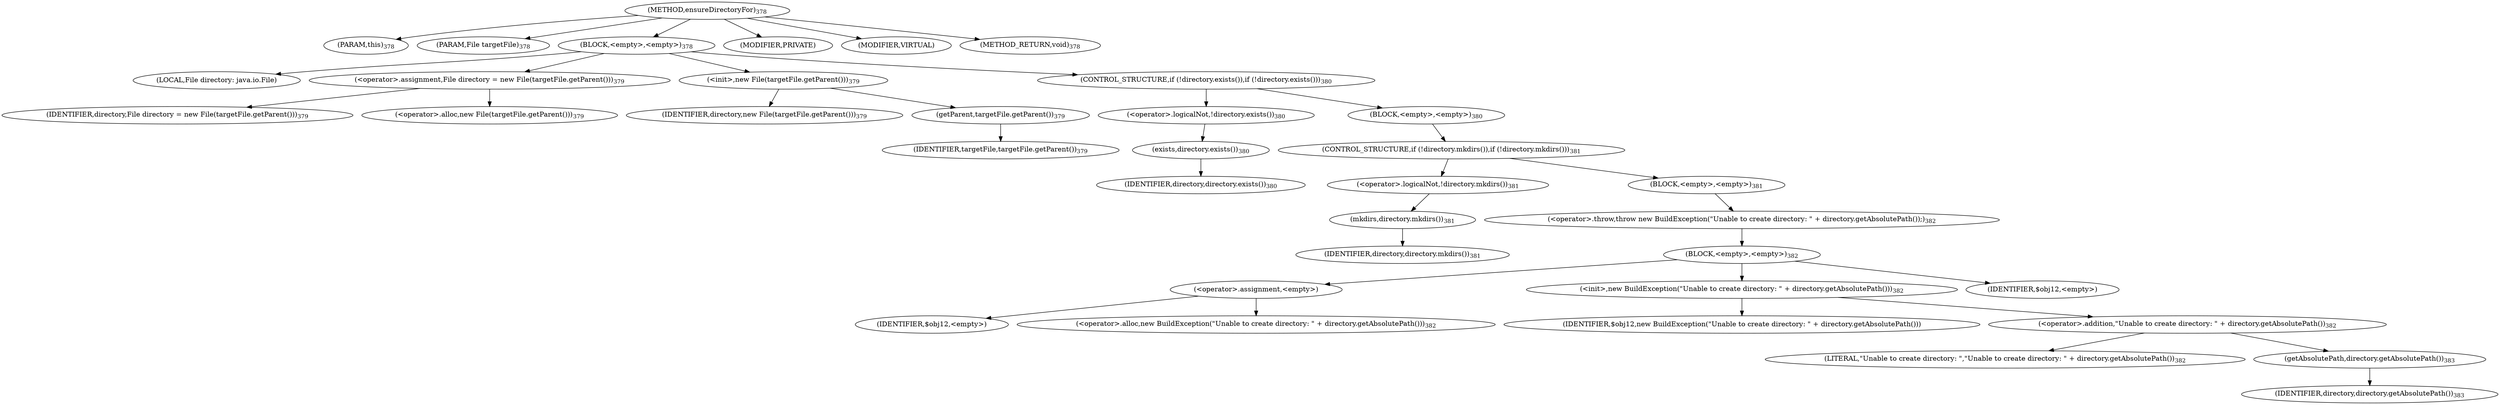 digraph "ensureDirectoryFor" {  
"913" [label = <(METHOD,ensureDirectoryFor)<SUB>378</SUB>> ]
"914" [label = <(PARAM,this)<SUB>378</SUB>> ]
"915" [label = <(PARAM,File targetFile)<SUB>378</SUB>> ]
"916" [label = <(BLOCK,&lt;empty&gt;,&lt;empty&gt;)<SUB>378</SUB>> ]
"54" [label = <(LOCAL,File directory: java.io.File)> ]
"917" [label = <(&lt;operator&gt;.assignment,File directory = new File(targetFile.getParent()))<SUB>379</SUB>> ]
"918" [label = <(IDENTIFIER,directory,File directory = new File(targetFile.getParent()))<SUB>379</SUB>> ]
"919" [label = <(&lt;operator&gt;.alloc,new File(targetFile.getParent()))<SUB>379</SUB>> ]
"920" [label = <(&lt;init&gt;,new File(targetFile.getParent()))<SUB>379</SUB>> ]
"53" [label = <(IDENTIFIER,directory,new File(targetFile.getParent()))<SUB>379</SUB>> ]
"921" [label = <(getParent,targetFile.getParent())<SUB>379</SUB>> ]
"922" [label = <(IDENTIFIER,targetFile,targetFile.getParent())<SUB>379</SUB>> ]
"923" [label = <(CONTROL_STRUCTURE,if (!directory.exists()),if (!directory.exists()))<SUB>380</SUB>> ]
"924" [label = <(&lt;operator&gt;.logicalNot,!directory.exists())<SUB>380</SUB>> ]
"925" [label = <(exists,directory.exists())<SUB>380</SUB>> ]
"926" [label = <(IDENTIFIER,directory,directory.exists())<SUB>380</SUB>> ]
"927" [label = <(BLOCK,&lt;empty&gt;,&lt;empty&gt;)<SUB>380</SUB>> ]
"928" [label = <(CONTROL_STRUCTURE,if (!directory.mkdirs()),if (!directory.mkdirs()))<SUB>381</SUB>> ]
"929" [label = <(&lt;operator&gt;.logicalNot,!directory.mkdirs())<SUB>381</SUB>> ]
"930" [label = <(mkdirs,directory.mkdirs())<SUB>381</SUB>> ]
"931" [label = <(IDENTIFIER,directory,directory.mkdirs())<SUB>381</SUB>> ]
"932" [label = <(BLOCK,&lt;empty&gt;,&lt;empty&gt;)<SUB>381</SUB>> ]
"933" [label = <(&lt;operator&gt;.throw,throw new BuildException(&quot;Unable to create directory: &quot; + directory.getAbsolutePath());)<SUB>382</SUB>> ]
"934" [label = <(BLOCK,&lt;empty&gt;,&lt;empty&gt;)<SUB>382</SUB>> ]
"935" [label = <(&lt;operator&gt;.assignment,&lt;empty&gt;)> ]
"936" [label = <(IDENTIFIER,$obj12,&lt;empty&gt;)> ]
"937" [label = <(&lt;operator&gt;.alloc,new BuildException(&quot;Unable to create directory: &quot; + directory.getAbsolutePath()))<SUB>382</SUB>> ]
"938" [label = <(&lt;init&gt;,new BuildException(&quot;Unable to create directory: &quot; + directory.getAbsolutePath()))<SUB>382</SUB>> ]
"939" [label = <(IDENTIFIER,$obj12,new BuildException(&quot;Unable to create directory: &quot; + directory.getAbsolutePath()))> ]
"940" [label = <(&lt;operator&gt;.addition,&quot;Unable to create directory: &quot; + directory.getAbsolutePath())<SUB>382</SUB>> ]
"941" [label = <(LITERAL,&quot;Unable to create directory: &quot;,&quot;Unable to create directory: &quot; + directory.getAbsolutePath())<SUB>382</SUB>> ]
"942" [label = <(getAbsolutePath,directory.getAbsolutePath())<SUB>383</SUB>> ]
"943" [label = <(IDENTIFIER,directory,directory.getAbsolutePath())<SUB>383</SUB>> ]
"944" [label = <(IDENTIFIER,$obj12,&lt;empty&gt;)> ]
"945" [label = <(MODIFIER,PRIVATE)> ]
"946" [label = <(MODIFIER,VIRTUAL)> ]
"947" [label = <(METHOD_RETURN,void)<SUB>378</SUB>> ]
  "913" -> "914" 
  "913" -> "915" 
  "913" -> "916" 
  "913" -> "945" 
  "913" -> "946" 
  "913" -> "947" 
  "916" -> "54" 
  "916" -> "917" 
  "916" -> "920" 
  "916" -> "923" 
  "917" -> "918" 
  "917" -> "919" 
  "920" -> "53" 
  "920" -> "921" 
  "921" -> "922" 
  "923" -> "924" 
  "923" -> "927" 
  "924" -> "925" 
  "925" -> "926" 
  "927" -> "928" 
  "928" -> "929" 
  "928" -> "932" 
  "929" -> "930" 
  "930" -> "931" 
  "932" -> "933" 
  "933" -> "934" 
  "934" -> "935" 
  "934" -> "938" 
  "934" -> "944" 
  "935" -> "936" 
  "935" -> "937" 
  "938" -> "939" 
  "938" -> "940" 
  "940" -> "941" 
  "940" -> "942" 
  "942" -> "943" 
}
